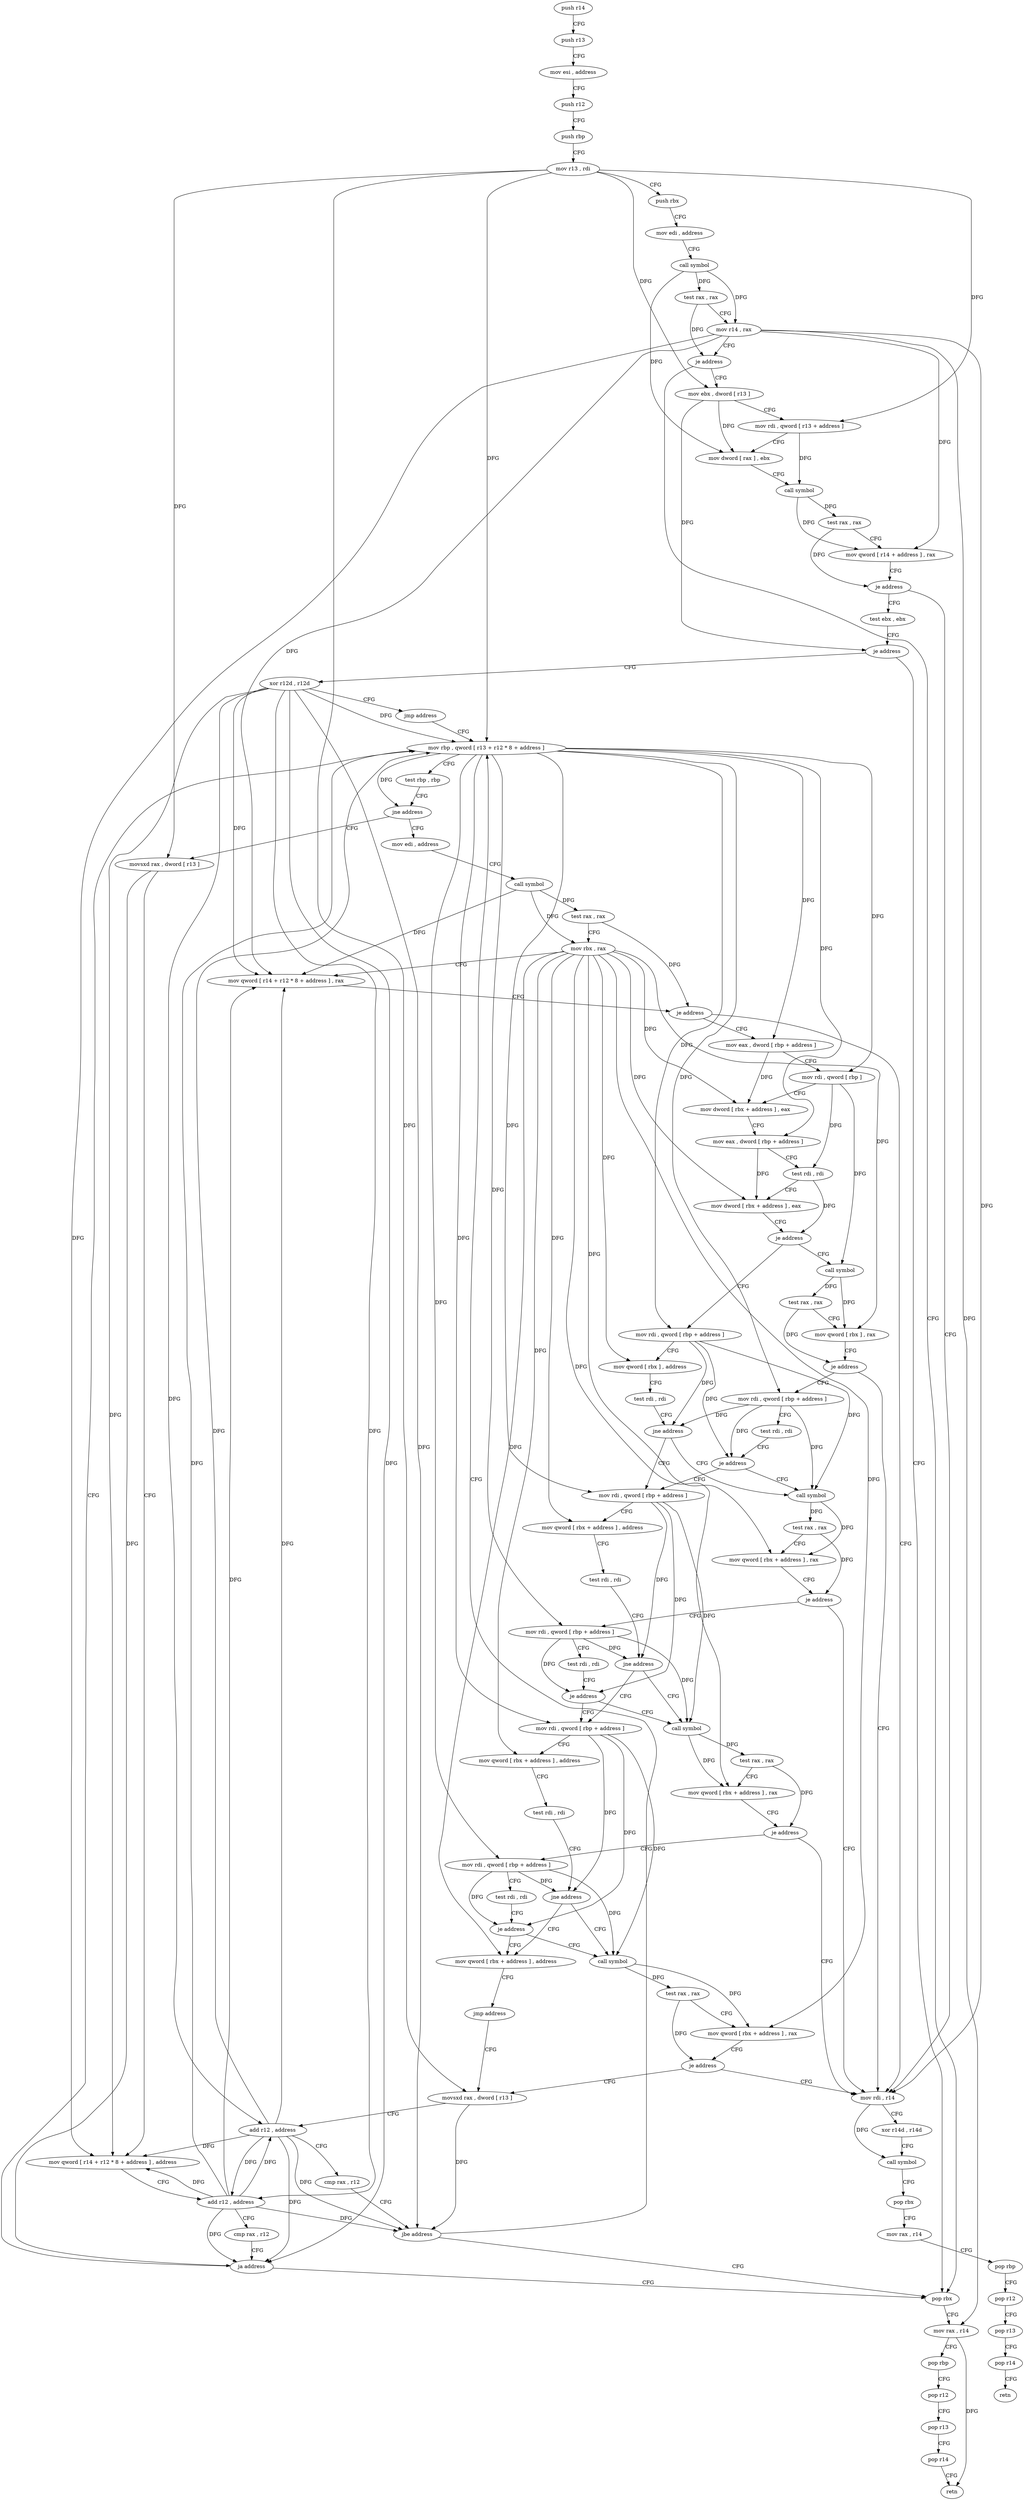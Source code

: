 digraph "func" {
"145216" [label = "push r14" ]
"145218" [label = "push r13" ]
"145220" [label = "mov esi , address" ]
"145225" [label = "push r12" ]
"145227" [label = "push rbp" ]
"145228" [label = "mov r13 , rdi" ]
"145231" [label = "push rbx" ]
"145232" [label = "mov edi , address" ]
"145237" [label = "call symbol" ]
"145242" [label = "test rax , rax" ]
"145245" [label = "mov r14 , rax" ]
"145248" [label = "je address" ]
"145515" [label = "pop rbx" ]
"145254" [label = "mov ebx , dword [ r13 ]" ]
"145516" [label = "mov rax , r14" ]
"145519" [label = "pop rbp" ]
"145520" [label = "pop r12" ]
"145522" [label = "pop r13" ]
"145524" [label = "pop r14" ]
"145526" [label = "retn" ]
"145258" [label = "mov rdi , qword [ r13 + address ]" ]
"145262" [label = "mov dword [ rax ] , ebx" ]
"145264" [label = "call symbol" ]
"145269" [label = "test rax , rax" ]
"145272" [label = "mov qword [ r14 + address ] , rax" ]
"145276" [label = "je address" ]
"145616" [label = "mov rdi , r14" ]
"145282" [label = "test ebx , ebx" ]
"145619" [label = "xor r14d , r14d" ]
"145622" [label = "call symbol" ]
"145627" [label = "pop rbx" ]
"145628" [label = "mov rax , r14" ]
"145631" [label = "pop rbp" ]
"145632" [label = "pop r12" ]
"145634" [label = "pop r13" ]
"145636" [label = "pop r14" ]
"145638" [label = "retn" ]
"145284" [label = "je address" ]
"145290" [label = "xor r12d , r12d" ]
"145293" [label = "jmp address" ]
"145479" [label = "mov rbp , qword [ r13 + r12 * 8 + address ]" ]
"145484" [label = "test rbp , rbp" ]
"145487" [label = "jne address" ]
"145304" [label = "mov edi , address" ]
"145493" [label = "movsxd rax , dword [ r13 ]" ]
"145309" [label = "call symbol" ]
"145314" [label = "test rax , rax" ]
"145317" [label = "mov rbx , rax" ]
"145320" [label = "mov qword [ r14 + r12 * 8 + address ] , rax" ]
"145325" [label = "je address" ]
"145331" [label = "mov eax , dword [ rbp + address ]" ]
"145497" [label = "mov qword [ r14 + r12 * 8 + address ] , address" ]
"145506" [label = "add r12 , address" ]
"145510" [label = "cmp rax , r12" ]
"145513" [label = "ja address" ]
"145334" [label = "mov rdi , qword [ rbp ]" ]
"145338" [label = "mov dword [ rbx + address ] , eax" ]
"145341" [label = "mov eax , dword [ rbp + address ]" ]
"145344" [label = "test rdi , rdi" ]
"145347" [label = "mov dword [ rbx + address ] , eax" ]
"145350" [label = "je address" ]
"145536" [label = "mov rdi , qword [ rbp + address ]" ]
"145356" [label = "call symbol" ]
"145540" [label = "mov qword [ rbx ] , address" ]
"145547" [label = "test rdi , rdi" ]
"145550" [label = "jne address" ]
"145386" [label = "call symbol" ]
"145556" [label = "mov rdi , qword [ rbp + address ]" ]
"145361" [label = "test rax , rax" ]
"145364" [label = "mov qword [ rbx ] , rax" ]
"145367" [label = "je address" ]
"145373" [label = "mov rdi , qword [ rbp + address ]" ]
"145391" [label = "test rax , rax" ]
"145394" [label = "mov qword [ rbx + address ] , rax" ]
"145398" [label = "je address" ]
"145404" [label = "mov rdi , qword [ rbp + address ]" ]
"145560" [label = "mov qword [ rbx + address ] , address" ]
"145568" [label = "test rdi , rdi" ]
"145571" [label = "jne address" ]
"145417" [label = "call symbol" ]
"145577" [label = "mov rdi , qword [ rbp + address ]" ]
"145377" [label = "test rdi , rdi" ]
"145380" [label = "je address" ]
"145408" [label = "test rdi , rdi" ]
"145411" [label = "je address" ]
"145422" [label = "test rax , rax" ]
"145425" [label = "mov qword [ rbx + address ] , rax" ]
"145429" [label = "je address" ]
"145435" [label = "mov rdi , qword [ rbp + address ]" ]
"145581" [label = "mov qword [ rbx + address ] , address" ]
"145589" [label = "test rdi , rdi" ]
"145592" [label = "jne address" ]
"145448" [label = "call symbol" ]
"145598" [label = "mov qword [ rbx + address ] , address" ]
"145439" [label = "test rdi , rdi" ]
"145442" [label = "je address" ]
"145453" [label = "test rax , rax" ]
"145456" [label = "mov qword [ rbx + address ] , rax" ]
"145460" [label = "je address" ]
"145466" [label = "movsxd rax , dword [ r13 ]" ]
"145606" [label = "jmp address" ]
"145470" [label = "add r12 , address" ]
"145474" [label = "cmp rax , r12" ]
"145477" [label = "jbe address" ]
"145216" -> "145218" [ label = "CFG" ]
"145218" -> "145220" [ label = "CFG" ]
"145220" -> "145225" [ label = "CFG" ]
"145225" -> "145227" [ label = "CFG" ]
"145227" -> "145228" [ label = "CFG" ]
"145228" -> "145231" [ label = "CFG" ]
"145228" -> "145254" [ label = "DFG" ]
"145228" -> "145258" [ label = "DFG" ]
"145228" -> "145479" [ label = "DFG" ]
"145228" -> "145493" [ label = "DFG" ]
"145228" -> "145466" [ label = "DFG" ]
"145231" -> "145232" [ label = "CFG" ]
"145232" -> "145237" [ label = "CFG" ]
"145237" -> "145242" [ label = "DFG" ]
"145237" -> "145245" [ label = "DFG" ]
"145237" -> "145262" [ label = "DFG" ]
"145242" -> "145245" [ label = "CFG" ]
"145242" -> "145248" [ label = "DFG" ]
"145245" -> "145248" [ label = "CFG" ]
"145245" -> "145516" [ label = "DFG" ]
"145245" -> "145272" [ label = "DFG" ]
"145245" -> "145616" [ label = "DFG" ]
"145245" -> "145320" [ label = "DFG" ]
"145245" -> "145497" [ label = "DFG" ]
"145248" -> "145515" [ label = "CFG" ]
"145248" -> "145254" [ label = "CFG" ]
"145515" -> "145516" [ label = "CFG" ]
"145254" -> "145258" [ label = "CFG" ]
"145254" -> "145262" [ label = "DFG" ]
"145254" -> "145284" [ label = "DFG" ]
"145516" -> "145519" [ label = "CFG" ]
"145516" -> "145526" [ label = "DFG" ]
"145519" -> "145520" [ label = "CFG" ]
"145520" -> "145522" [ label = "CFG" ]
"145522" -> "145524" [ label = "CFG" ]
"145524" -> "145526" [ label = "CFG" ]
"145258" -> "145262" [ label = "CFG" ]
"145258" -> "145264" [ label = "DFG" ]
"145262" -> "145264" [ label = "CFG" ]
"145264" -> "145269" [ label = "DFG" ]
"145264" -> "145272" [ label = "DFG" ]
"145269" -> "145272" [ label = "CFG" ]
"145269" -> "145276" [ label = "DFG" ]
"145272" -> "145276" [ label = "CFG" ]
"145276" -> "145616" [ label = "CFG" ]
"145276" -> "145282" [ label = "CFG" ]
"145616" -> "145619" [ label = "CFG" ]
"145616" -> "145622" [ label = "DFG" ]
"145282" -> "145284" [ label = "CFG" ]
"145619" -> "145622" [ label = "CFG" ]
"145622" -> "145627" [ label = "CFG" ]
"145627" -> "145628" [ label = "CFG" ]
"145628" -> "145631" [ label = "CFG" ]
"145631" -> "145632" [ label = "CFG" ]
"145632" -> "145634" [ label = "CFG" ]
"145634" -> "145636" [ label = "CFG" ]
"145636" -> "145638" [ label = "CFG" ]
"145284" -> "145515" [ label = "CFG" ]
"145284" -> "145290" [ label = "CFG" ]
"145290" -> "145293" [ label = "CFG" ]
"145290" -> "145479" [ label = "DFG" ]
"145290" -> "145320" [ label = "DFG" ]
"145290" -> "145497" [ label = "DFG" ]
"145290" -> "145506" [ label = "DFG" ]
"145290" -> "145513" [ label = "DFG" ]
"145290" -> "145470" [ label = "DFG" ]
"145290" -> "145477" [ label = "DFG" ]
"145293" -> "145479" [ label = "CFG" ]
"145479" -> "145484" [ label = "CFG" ]
"145479" -> "145487" [ label = "DFG" ]
"145479" -> "145331" [ label = "DFG" ]
"145479" -> "145334" [ label = "DFG" ]
"145479" -> "145341" [ label = "DFG" ]
"145479" -> "145536" [ label = "DFG" ]
"145479" -> "145556" [ label = "DFG" ]
"145479" -> "145373" [ label = "DFG" ]
"145479" -> "145404" [ label = "DFG" ]
"145479" -> "145577" [ label = "DFG" ]
"145479" -> "145435" [ label = "DFG" ]
"145484" -> "145487" [ label = "CFG" ]
"145487" -> "145304" [ label = "CFG" ]
"145487" -> "145493" [ label = "CFG" ]
"145304" -> "145309" [ label = "CFG" ]
"145493" -> "145497" [ label = "CFG" ]
"145493" -> "145513" [ label = "DFG" ]
"145309" -> "145314" [ label = "DFG" ]
"145309" -> "145317" [ label = "DFG" ]
"145309" -> "145320" [ label = "DFG" ]
"145314" -> "145317" [ label = "CFG" ]
"145314" -> "145325" [ label = "DFG" ]
"145317" -> "145320" [ label = "CFG" ]
"145317" -> "145338" [ label = "DFG" ]
"145317" -> "145347" [ label = "DFG" ]
"145317" -> "145540" [ label = "DFG" ]
"145317" -> "145364" [ label = "DFG" ]
"145317" -> "145394" [ label = "DFG" ]
"145317" -> "145560" [ label = "DFG" ]
"145317" -> "145425" [ label = "DFG" ]
"145317" -> "145581" [ label = "DFG" ]
"145317" -> "145456" [ label = "DFG" ]
"145317" -> "145598" [ label = "DFG" ]
"145320" -> "145325" [ label = "CFG" ]
"145325" -> "145616" [ label = "CFG" ]
"145325" -> "145331" [ label = "CFG" ]
"145331" -> "145334" [ label = "CFG" ]
"145331" -> "145338" [ label = "DFG" ]
"145497" -> "145506" [ label = "CFG" ]
"145506" -> "145510" [ label = "CFG" ]
"145506" -> "145479" [ label = "DFG" ]
"145506" -> "145497" [ label = "DFG" ]
"145506" -> "145320" [ label = "DFG" ]
"145506" -> "145513" [ label = "DFG" ]
"145506" -> "145470" [ label = "DFG" ]
"145506" -> "145477" [ label = "DFG" ]
"145510" -> "145513" [ label = "CFG" ]
"145513" -> "145479" [ label = "CFG" ]
"145513" -> "145515" [ label = "CFG" ]
"145334" -> "145338" [ label = "CFG" ]
"145334" -> "145344" [ label = "DFG" ]
"145334" -> "145356" [ label = "DFG" ]
"145338" -> "145341" [ label = "CFG" ]
"145341" -> "145344" [ label = "CFG" ]
"145341" -> "145347" [ label = "DFG" ]
"145344" -> "145347" [ label = "CFG" ]
"145344" -> "145350" [ label = "DFG" ]
"145347" -> "145350" [ label = "CFG" ]
"145350" -> "145536" [ label = "CFG" ]
"145350" -> "145356" [ label = "CFG" ]
"145536" -> "145540" [ label = "CFG" ]
"145536" -> "145550" [ label = "DFG" ]
"145536" -> "145386" [ label = "DFG" ]
"145536" -> "145380" [ label = "DFG" ]
"145356" -> "145361" [ label = "DFG" ]
"145356" -> "145364" [ label = "DFG" ]
"145540" -> "145547" [ label = "CFG" ]
"145547" -> "145550" [ label = "CFG" ]
"145550" -> "145386" [ label = "CFG" ]
"145550" -> "145556" [ label = "CFG" ]
"145386" -> "145391" [ label = "DFG" ]
"145386" -> "145394" [ label = "DFG" ]
"145556" -> "145560" [ label = "CFG" ]
"145556" -> "145571" [ label = "DFG" ]
"145556" -> "145411" [ label = "DFG" ]
"145556" -> "145417" [ label = "DFG" ]
"145361" -> "145364" [ label = "CFG" ]
"145361" -> "145367" [ label = "DFG" ]
"145364" -> "145367" [ label = "CFG" ]
"145367" -> "145616" [ label = "CFG" ]
"145367" -> "145373" [ label = "CFG" ]
"145373" -> "145377" [ label = "CFG" ]
"145373" -> "145550" [ label = "DFG" ]
"145373" -> "145386" [ label = "DFG" ]
"145373" -> "145380" [ label = "DFG" ]
"145391" -> "145394" [ label = "CFG" ]
"145391" -> "145398" [ label = "DFG" ]
"145394" -> "145398" [ label = "CFG" ]
"145398" -> "145616" [ label = "CFG" ]
"145398" -> "145404" [ label = "CFG" ]
"145404" -> "145408" [ label = "CFG" ]
"145404" -> "145571" [ label = "DFG" ]
"145404" -> "145411" [ label = "DFG" ]
"145404" -> "145417" [ label = "DFG" ]
"145560" -> "145568" [ label = "CFG" ]
"145568" -> "145571" [ label = "CFG" ]
"145571" -> "145417" [ label = "CFG" ]
"145571" -> "145577" [ label = "CFG" ]
"145417" -> "145422" [ label = "DFG" ]
"145417" -> "145425" [ label = "DFG" ]
"145577" -> "145581" [ label = "CFG" ]
"145577" -> "145592" [ label = "DFG" ]
"145577" -> "145442" [ label = "DFG" ]
"145577" -> "145448" [ label = "DFG" ]
"145377" -> "145380" [ label = "CFG" ]
"145380" -> "145556" [ label = "CFG" ]
"145380" -> "145386" [ label = "CFG" ]
"145408" -> "145411" [ label = "CFG" ]
"145411" -> "145577" [ label = "CFG" ]
"145411" -> "145417" [ label = "CFG" ]
"145422" -> "145425" [ label = "CFG" ]
"145422" -> "145429" [ label = "DFG" ]
"145425" -> "145429" [ label = "CFG" ]
"145429" -> "145616" [ label = "CFG" ]
"145429" -> "145435" [ label = "CFG" ]
"145435" -> "145439" [ label = "CFG" ]
"145435" -> "145592" [ label = "DFG" ]
"145435" -> "145442" [ label = "DFG" ]
"145435" -> "145448" [ label = "DFG" ]
"145581" -> "145589" [ label = "CFG" ]
"145589" -> "145592" [ label = "CFG" ]
"145592" -> "145448" [ label = "CFG" ]
"145592" -> "145598" [ label = "CFG" ]
"145448" -> "145453" [ label = "DFG" ]
"145448" -> "145456" [ label = "DFG" ]
"145598" -> "145606" [ label = "CFG" ]
"145439" -> "145442" [ label = "CFG" ]
"145442" -> "145598" [ label = "CFG" ]
"145442" -> "145448" [ label = "CFG" ]
"145453" -> "145456" [ label = "CFG" ]
"145453" -> "145460" [ label = "DFG" ]
"145456" -> "145460" [ label = "CFG" ]
"145460" -> "145616" [ label = "CFG" ]
"145460" -> "145466" [ label = "CFG" ]
"145466" -> "145470" [ label = "CFG" ]
"145466" -> "145477" [ label = "DFG" ]
"145606" -> "145466" [ label = "CFG" ]
"145470" -> "145474" [ label = "CFG" ]
"145470" -> "145479" [ label = "DFG" ]
"145470" -> "145497" [ label = "DFG" ]
"145470" -> "145506" [ label = "DFG" ]
"145470" -> "145513" [ label = "DFG" ]
"145470" -> "145320" [ label = "DFG" ]
"145470" -> "145477" [ label = "DFG" ]
"145474" -> "145477" [ label = "CFG" ]
"145477" -> "145515" [ label = "CFG" ]
"145477" -> "145479" [ label = "CFG" ]
}
